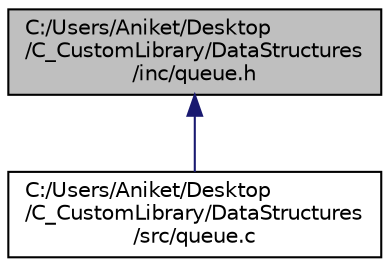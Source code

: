 digraph "C:/Users/Aniket/Desktop/C_CustomLibrary/DataStructures/inc/queue.h"
{
  edge [fontname="Helvetica",fontsize="10",labelfontname="Helvetica",labelfontsize="10"];
  node [fontname="Helvetica",fontsize="10",shape=record];
  Node1 [label="C:/Users/Aniket/Desktop\l/C_CustomLibrary/DataStructures\l/inc/queue.h",height=0.2,width=0.4,color="black", fillcolor="grey75", style="filled", fontcolor="black"];
  Node1 -> Node2 [dir="back",color="midnightblue",fontsize="10",style="solid",fontname="Helvetica"];
  Node2 [label="C:/Users/Aniket/Desktop\l/C_CustomLibrary/DataStructures\l/src/queue.c",height=0.2,width=0.4,color="black", fillcolor="white", style="filled",URL="$queue_8c.html"];
}
